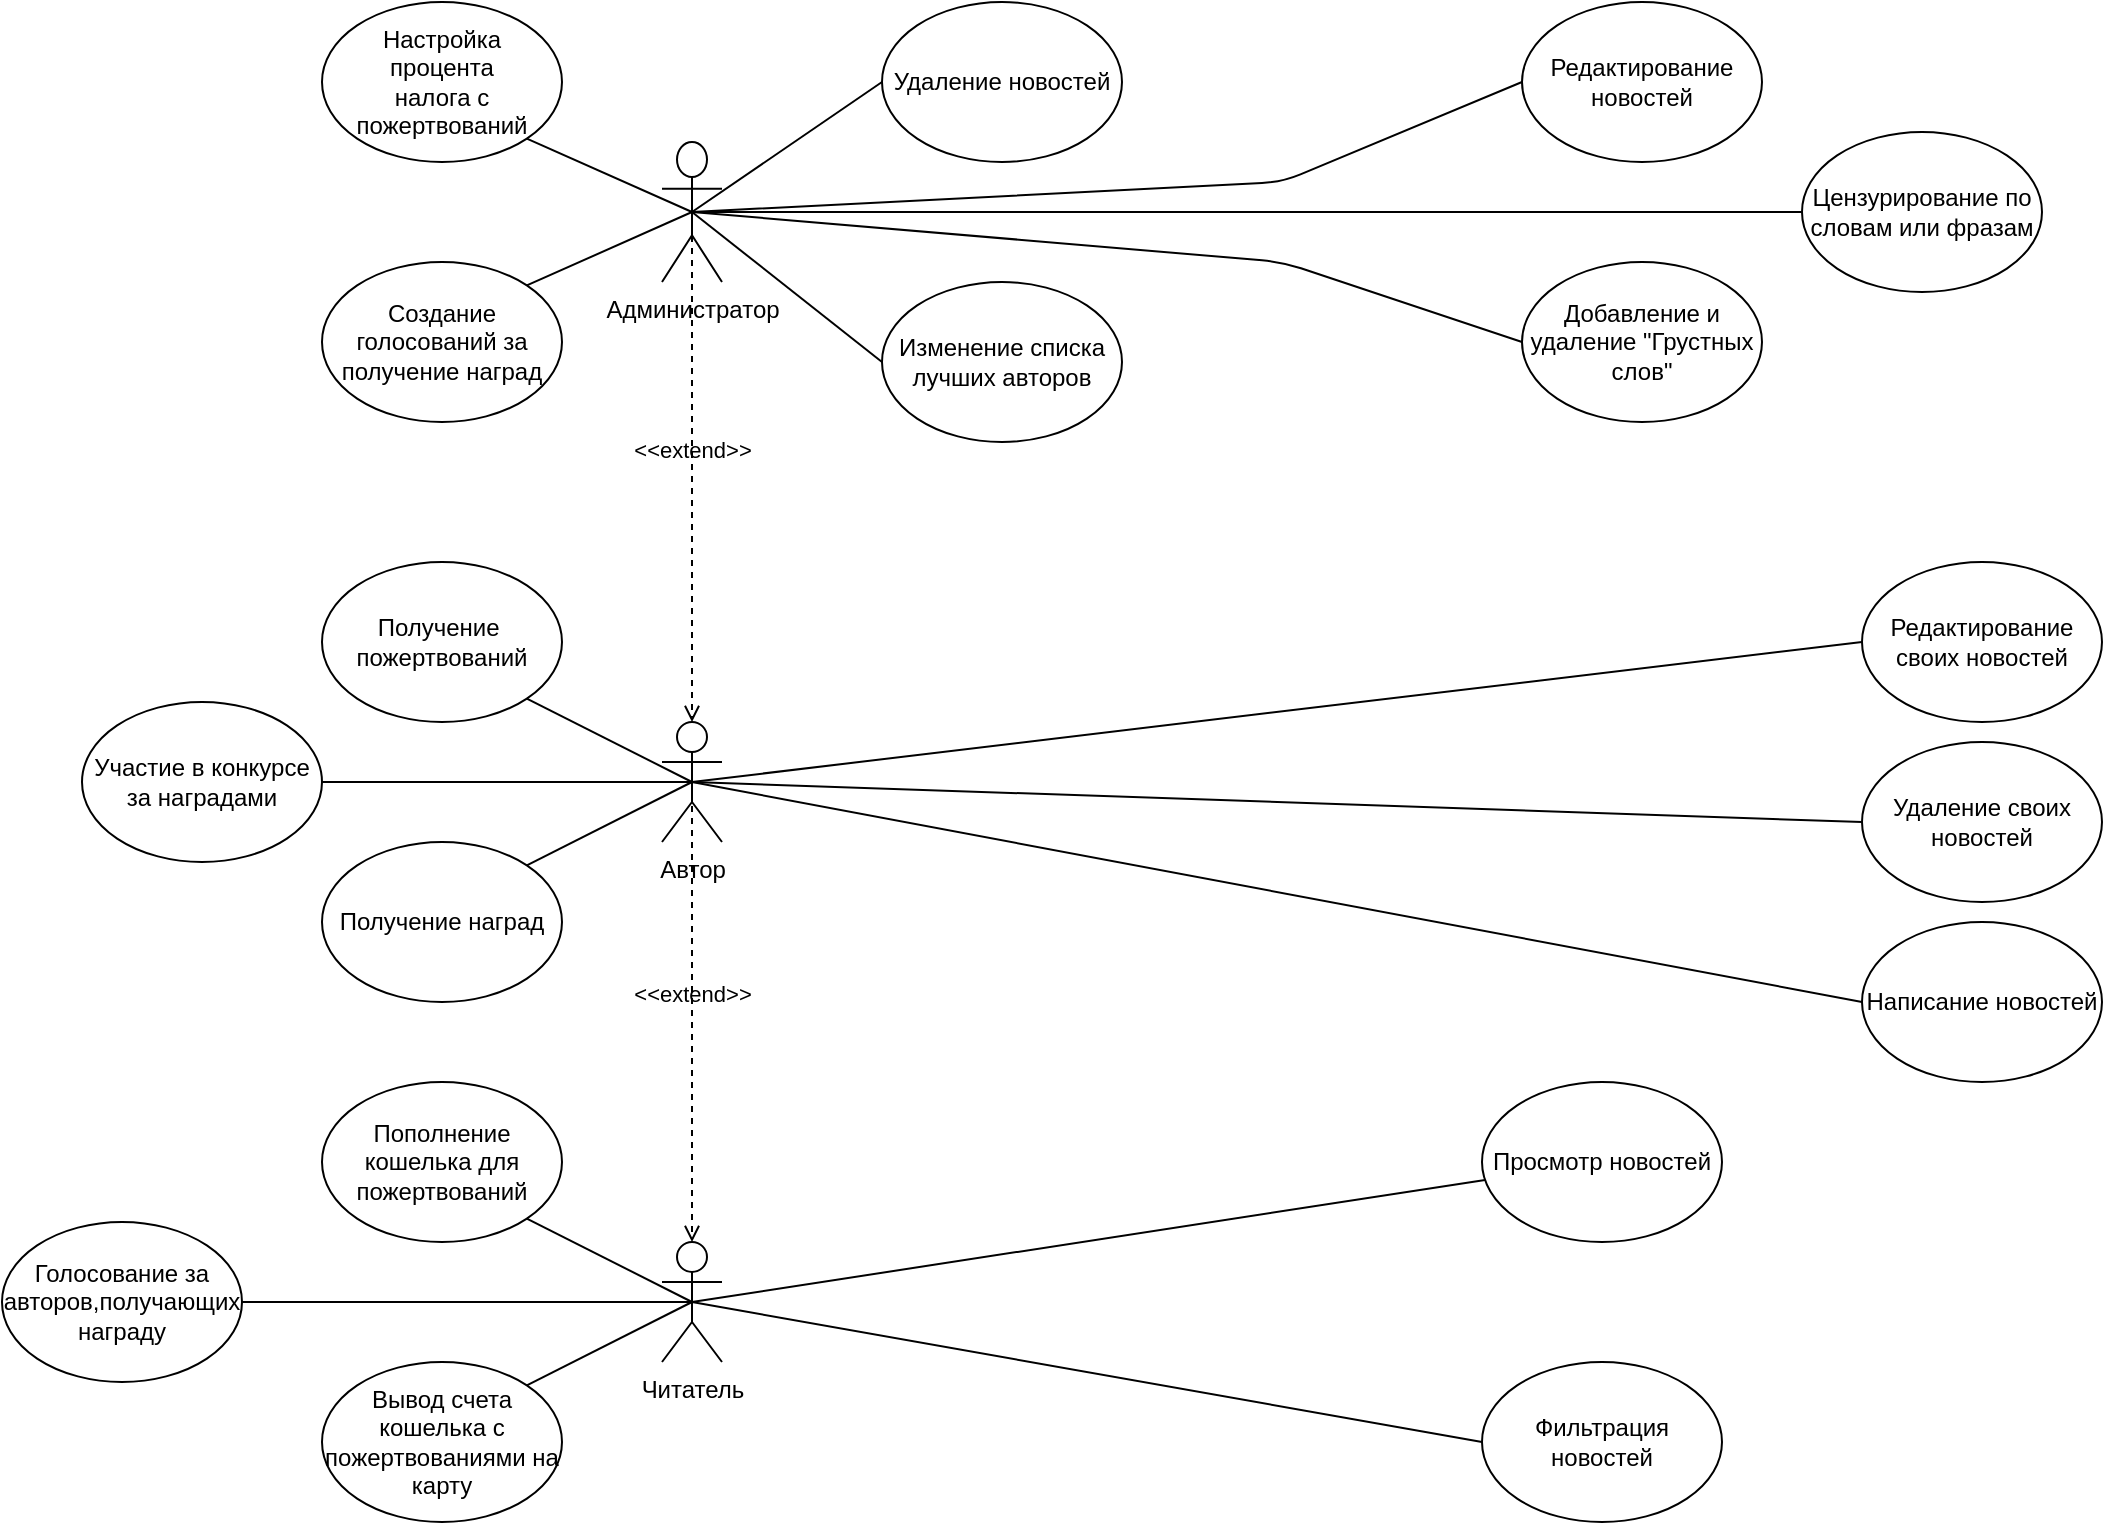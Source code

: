 <mxfile version="15.8.9" type="device"><diagram id="FjxDnnqk1fBWox1TciAd" name="Страница 1"><mxGraphModel dx="2201" dy="757" grid="1" gridSize="10" guides="1" tooltips="1" connect="1" arrows="1" fold="1" page="1" pageScale="1" pageWidth="827" pageHeight="1169" math="0" shadow="0"><root><mxCell id="0"/><mxCell id="1" parent="0"/><mxCell id="5-7WPENB4FjBxCnOiQCS-1" value="Администратор" style="shape=umlActor;verticalLabelPosition=bottom;verticalAlign=top;html=1;outlineConnect=0;" parent="1" vertex="1"><mxGeometry x="50" y="80" width="30" height="70" as="geometry"/></mxCell><mxCell id="5-7WPENB4FjBxCnOiQCS-2" value="Автор" style="shape=umlActor;verticalLabelPosition=bottom;verticalAlign=top;html=1;outlineConnect=0;" parent="1" vertex="1"><mxGeometry x="50" y="370" width="30" height="60" as="geometry"/></mxCell><mxCell id="5-7WPENB4FjBxCnOiQCS-3" value="Читатель" style="shape=umlActor;verticalLabelPosition=bottom;verticalAlign=top;html=1;outlineConnect=0;" parent="1" vertex="1"><mxGeometry x="50" y="630" width="30" height="60" as="geometry"/></mxCell><mxCell id="5-7WPENB4FjBxCnOiQCS-5" value="&amp;lt;&amp;lt;extend&amp;gt;&amp;gt;" style="html=1;verticalAlign=bottom;labelBackgroundColor=none;endArrow=open;endFill=0;dashed=1;exitX=0.5;exitY=0.5;exitDx=0;exitDy=0;exitPerimeter=0;" parent="1" source="5-7WPENB4FjBxCnOiQCS-1" target="5-7WPENB4FjBxCnOiQCS-2" edge="1"><mxGeometry width="160" relative="1" as="geometry"><mxPoint x="60" y="410" as="sourcePoint"/><mxPoint x="130" y="340" as="targetPoint"/></mxGeometry></mxCell><mxCell id="5-7WPENB4FjBxCnOiQCS-6" value="&amp;lt;&amp;lt;extend&amp;gt;&amp;gt;" style="html=1;verticalAlign=bottom;labelBackgroundColor=none;endArrow=open;endFill=0;dashed=1;exitX=0.5;exitY=0.5;exitDx=0;exitDy=0;exitPerimeter=0;entryX=0.5;entryY=0;entryDx=0;entryDy=0;entryPerimeter=0;" parent="1" source="5-7WPENB4FjBxCnOiQCS-2" target="5-7WPENB4FjBxCnOiQCS-3" edge="1"><mxGeometry width="160" relative="1" as="geometry"><mxPoint x="330" y="390" as="sourcePoint"/><mxPoint x="490" y="390" as="targetPoint"/></mxGeometry></mxCell><mxCell id="5-7WPENB4FjBxCnOiQCS-7" value="" style="endArrow=none;html=1;exitX=0.5;exitY=0.5;exitDx=0;exitDy=0;exitPerimeter=0;" parent="1" source="5-7WPENB4FjBxCnOiQCS-3" target="5-7WPENB4FjBxCnOiQCS-8" edge="1"><mxGeometry width="50" height="50" relative="1" as="geometry"><mxPoint x="390" y="420" as="sourcePoint"/><mxPoint x="440" y="370" as="targetPoint"/></mxGeometry></mxCell><mxCell id="5-7WPENB4FjBxCnOiQCS-8" value="Просмотр новостей" style="ellipse;whiteSpace=wrap;html=1;" parent="1" vertex="1"><mxGeometry x="460" y="550" width="120" height="80" as="geometry"/></mxCell><mxCell id="5-7WPENB4FjBxCnOiQCS-9" value="Фильтрация новостей" style="ellipse;whiteSpace=wrap;html=1;" parent="1" vertex="1"><mxGeometry x="460" y="690" width="120" height="80" as="geometry"/></mxCell><mxCell id="5-7WPENB4FjBxCnOiQCS-10" value="" style="endArrow=none;html=1;entryX=0;entryY=0.5;entryDx=0;entryDy=0;exitX=0.5;exitY=0.5;exitDx=0;exitDy=0;exitPerimeter=0;" parent="1" source="5-7WPENB4FjBxCnOiQCS-3" target="5-7WPENB4FjBxCnOiQCS-9" edge="1"><mxGeometry width="50" height="50" relative="1" as="geometry"><mxPoint x="140" y="690" as="sourcePoint"/><mxPoint x="440" y="370" as="targetPoint"/></mxGeometry></mxCell><mxCell id="5-7WPENB4FjBxCnOiQCS-18" value="Написание новостей" style="ellipse;whiteSpace=wrap;html=1;" parent="1" vertex="1"><mxGeometry x="650" y="470" width="120" height="80" as="geometry"/></mxCell><mxCell id="5-7WPENB4FjBxCnOiQCS-19" value="Редактирование своих новостей" style="ellipse;whiteSpace=wrap;html=1;" parent="1" vertex="1"><mxGeometry x="650" y="290" width="120" height="80" as="geometry"/></mxCell><mxCell id="5-7WPENB4FjBxCnOiQCS-20" value="Удаление своих новостей" style="ellipse;whiteSpace=wrap;html=1;" parent="1" vertex="1"><mxGeometry x="650" y="380" width="120" height="80" as="geometry"/></mxCell><mxCell id="5-7WPENB4FjBxCnOiQCS-21" value="" style="endArrow=none;html=1;exitX=0;exitY=0.5;exitDx=0;exitDy=0;entryX=0.5;entryY=0.5;entryDx=0;entryDy=0;entryPerimeter=0;" parent="1" source="5-7WPENB4FjBxCnOiQCS-18" target="5-7WPENB4FjBxCnOiQCS-2" edge="1"><mxGeometry width="50" height="50" relative="1" as="geometry"><mxPoint x="390" y="510" as="sourcePoint"/><mxPoint x="440" y="460" as="targetPoint"/></mxGeometry></mxCell><mxCell id="5-7WPENB4FjBxCnOiQCS-22" value="" style="endArrow=none;html=1;entryX=0;entryY=0.5;entryDx=0;entryDy=0;exitX=0.5;exitY=0.5;exitDx=0;exitDy=0;exitPerimeter=0;" parent="1" source="5-7WPENB4FjBxCnOiQCS-2" target="5-7WPENB4FjBxCnOiQCS-20" edge="1"><mxGeometry width="50" height="50" relative="1" as="geometry"><mxPoint x="130" y="350" as="sourcePoint"/><mxPoint x="440" y="460" as="targetPoint"/></mxGeometry></mxCell><mxCell id="5-7WPENB4FjBxCnOiQCS-26" value="" style="endArrow=none;html=1;exitX=0;exitY=0.5;exitDx=0;exitDy=0;entryX=0.5;entryY=0.5;entryDx=0;entryDy=0;entryPerimeter=0;" parent="1" source="5-7WPENB4FjBxCnOiQCS-19" target="5-7WPENB4FjBxCnOiQCS-2" edge="1"><mxGeometry width="50" height="50" relative="1" as="geometry"><mxPoint x="390" y="510" as="sourcePoint"/><mxPoint x="440" y="460" as="targetPoint"/></mxGeometry></mxCell><mxCell id="5-7WPENB4FjBxCnOiQCS-28" value="Удаление новостей" style="ellipse;whiteSpace=wrap;html=1;" parent="1" vertex="1"><mxGeometry x="160" y="10" width="120" height="80" as="geometry"/></mxCell><mxCell id="5-7WPENB4FjBxCnOiQCS-29" value="Редактирование новостей" style="ellipse;whiteSpace=wrap;html=1;" parent="1" vertex="1"><mxGeometry x="480" y="10" width="120" height="80" as="geometry"/></mxCell><mxCell id="5-7WPENB4FjBxCnOiQCS-30" value="Цензурирование по словам или фразам" style="ellipse;whiteSpace=wrap;html=1;" parent="1" vertex="1"><mxGeometry x="620" y="75" width="120" height="80" as="geometry"/></mxCell><mxCell id="5-7WPENB4FjBxCnOiQCS-31" value="" style="endArrow=none;html=1;exitX=0.5;exitY=0.5;exitDx=0;exitDy=0;exitPerimeter=0;entryX=0;entryY=0.5;entryDx=0;entryDy=0;" parent="1" source="5-7WPENB4FjBxCnOiQCS-1" target="5-7WPENB4FjBxCnOiQCS-28" edge="1"><mxGeometry width="50" height="50" relative="1" as="geometry"><mxPoint x="390" y="400" as="sourcePoint"/><mxPoint x="440" y="350" as="targetPoint"/></mxGeometry></mxCell><mxCell id="5-7WPENB4FjBxCnOiQCS-32" value="" style="endArrow=none;html=1;entryX=0;entryY=0.5;entryDx=0;entryDy=0;exitX=0.5;exitY=0.5;exitDx=0;exitDy=0;exitPerimeter=0;" parent="1" source="5-7WPENB4FjBxCnOiQCS-1" target="5-7WPENB4FjBxCnOiQCS-29" edge="1"><mxGeometry width="50" height="50" relative="1" as="geometry"><mxPoint x="450" y="280" as="sourcePoint"/><mxPoint x="500" y="230" as="targetPoint"/><Array as="points"><mxPoint x="360" y="100"/></Array></mxGeometry></mxCell><mxCell id="5-7WPENB4FjBxCnOiQCS-33" value="" style="endArrow=none;html=1;exitX=0;exitY=0.5;exitDx=0;exitDy=0;entryX=0.5;entryY=0.5;entryDx=0;entryDy=0;entryPerimeter=0;" parent="1" source="5-7WPENB4FjBxCnOiQCS-30" target="5-7WPENB4FjBxCnOiQCS-1" edge="1"><mxGeometry width="50" height="50" relative="1" as="geometry"><mxPoint x="470" y="240" as="sourcePoint"/><mxPoint x="520" y="190" as="targetPoint"/></mxGeometry></mxCell><mxCell id="5-7WPENB4FjBxCnOiQCS-34" value="Добавление и удаление &quot;Грустных слов&quot;" style="ellipse;whiteSpace=wrap;html=1;" parent="1" vertex="1"><mxGeometry x="480" y="140" width="120" height="80" as="geometry"/></mxCell><mxCell id="5-7WPENB4FjBxCnOiQCS-35" value="Изменение списка лучших авторов" style="ellipse;whiteSpace=wrap;html=1;" parent="1" vertex="1"><mxGeometry x="160" y="150" width="120" height="80" as="geometry"/></mxCell><mxCell id="5-7WPENB4FjBxCnOiQCS-36" value="" style="endArrow=none;html=1;entryX=0;entryY=0.5;entryDx=0;entryDy=0;exitX=0.5;exitY=0.5;exitDx=0;exitDy=0;exitPerimeter=0;" parent="1" source="5-7WPENB4FjBxCnOiQCS-1" target="5-7WPENB4FjBxCnOiQCS-35" edge="1"><mxGeometry width="50" height="50" relative="1" as="geometry"><mxPoint x="390" y="370" as="sourcePoint"/><mxPoint x="440" y="320" as="targetPoint"/></mxGeometry></mxCell><mxCell id="5-7WPENB4FjBxCnOiQCS-37" value="" style="endArrow=none;html=1;entryX=0;entryY=0.5;entryDx=0;entryDy=0;exitX=0.5;exitY=0.5;exitDx=0;exitDy=0;exitPerimeter=0;" parent="1" source="5-7WPENB4FjBxCnOiQCS-1" target="5-7WPENB4FjBxCnOiQCS-34" edge="1"><mxGeometry width="50" height="50" relative="1" as="geometry"><mxPoint x="390" y="370" as="sourcePoint"/><mxPoint x="440" y="320" as="targetPoint"/><Array as="points"><mxPoint x="360" y="140"/></Array></mxGeometry></mxCell><mxCell id="BkVUQfzsrZT-byk_qsRU-1" value="Настройка&lt;br&gt;процента&lt;br&gt;налога с пожертвований" style="ellipse;whiteSpace=wrap;html=1;" vertex="1" parent="1"><mxGeometry x="-120" y="10" width="120" height="80" as="geometry"/></mxCell><mxCell id="BkVUQfzsrZT-byk_qsRU-3" value="Получение&amp;nbsp; пожертвований" style="ellipse;whiteSpace=wrap;html=1;" vertex="1" parent="1"><mxGeometry x="-120" y="290" width="120" height="80" as="geometry"/></mxCell><mxCell id="BkVUQfzsrZT-byk_qsRU-4" value="Получение наград" style="ellipse;whiteSpace=wrap;html=1;" vertex="1" parent="1"><mxGeometry x="-120" y="430" width="120" height="80" as="geometry"/></mxCell><mxCell id="BkVUQfzsrZT-byk_qsRU-5" value="Пополнение кошелька для пожертвований" style="ellipse;whiteSpace=wrap;html=1;" vertex="1" parent="1"><mxGeometry x="-120" y="550" width="120" height="80" as="geometry"/></mxCell><mxCell id="BkVUQfzsrZT-byk_qsRU-6" value="Вывод счета кошелька с пожертвованиями на карту" style="ellipse;whiteSpace=wrap;html=1;" vertex="1" parent="1"><mxGeometry x="-120" y="690" width="120" height="80" as="geometry"/></mxCell><mxCell id="BkVUQfzsrZT-byk_qsRU-7" value="Голосование за авторов,получающих награду" style="ellipse;whiteSpace=wrap;html=1;" vertex="1" parent="1"><mxGeometry x="-280" y="620" width="120" height="80" as="geometry"/></mxCell><mxCell id="BkVUQfzsrZT-byk_qsRU-8" value="Создание голосований за получение наград" style="ellipse;whiteSpace=wrap;html=1;" vertex="1" parent="1"><mxGeometry x="-120" y="140" width="120" height="80" as="geometry"/></mxCell><mxCell id="BkVUQfzsrZT-byk_qsRU-9" value="" style="endArrow=none;html=1;entryX=1;entryY=0;entryDx=0;entryDy=0;exitX=0.5;exitY=0.5;exitDx=0;exitDy=0;exitPerimeter=0;" edge="1" parent="1" source="5-7WPENB4FjBxCnOiQCS-1" target="BkVUQfzsrZT-byk_qsRU-8"><mxGeometry width="50" height="50" relative="1" as="geometry"><mxPoint x="-10" y="120" as="sourcePoint"/><mxPoint x="170" y="200" as="targetPoint"/></mxGeometry></mxCell><mxCell id="BkVUQfzsrZT-byk_qsRU-10" value="" style="endArrow=none;html=1;entryX=1;entryY=1;entryDx=0;entryDy=0;exitX=0.5;exitY=0.5;exitDx=0;exitDy=0;exitPerimeter=0;" edge="1" parent="1" source="5-7WPENB4FjBxCnOiQCS-1" target="BkVUQfzsrZT-byk_qsRU-1"><mxGeometry width="50" height="50" relative="1" as="geometry"><mxPoint y="130" as="sourcePoint"/><mxPoint x="-50" y="150" as="targetPoint"/></mxGeometry></mxCell><mxCell id="BkVUQfzsrZT-byk_qsRU-11" value="Участие в конкурсе за наградами" style="ellipse;whiteSpace=wrap;html=1;" vertex="1" parent="1"><mxGeometry x="-240" y="360" width="120" height="80" as="geometry"/></mxCell><mxCell id="BkVUQfzsrZT-byk_qsRU-12" value="" style="endArrow=none;html=1;entryX=1;entryY=1;entryDx=0;entryDy=0;exitX=0.5;exitY=0.5;exitDx=0;exitDy=0;exitPerimeter=0;" edge="1" parent="1" source="5-7WPENB4FjBxCnOiQCS-2" target="BkVUQfzsrZT-byk_qsRU-3"><mxGeometry width="50" height="50" relative="1" as="geometry"><mxPoint x="-7.43" y="380" as="sourcePoint"/><mxPoint x="-90.004" y="416.716" as="targetPoint"/></mxGeometry></mxCell><mxCell id="BkVUQfzsrZT-byk_qsRU-13" value="" style="endArrow=none;html=1;entryX=0.5;entryY=0.5;entryDx=0;entryDy=0;entryPerimeter=0;exitX=1;exitY=0;exitDx=0;exitDy=0;" edge="1" parent="1" source="BkVUQfzsrZT-byk_qsRU-4" target="5-7WPENB4FjBxCnOiQCS-2"><mxGeometry width="50" height="50" relative="1" as="geometry"><mxPoint x="-30" y="400" as="sourcePoint"/><mxPoint x="-80.004" y="426.716" as="targetPoint"/></mxGeometry></mxCell><mxCell id="BkVUQfzsrZT-byk_qsRU-14" value="" style="endArrow=none;html=1;entryX=0.5;entryY=0.5;entryDx=0;entryDy=0;entryPerimeter=0;exitX=1;exitY=0.5;exitDx=0;exitDy=0;" edge="1" parent="1" source="BkVUQfzsrZT-byk_qsRU-11" target="5-7WPENB4FjBxCnOiQCS-2"><mxGeometry width="50" height="50" relative="1" as="geometry"><mxPoint x="-40" y="390" as="sourcePoint"/><mxPoint x="-70.004" y="436.716" as="targetPoint"/></mxGeometry></mxCell><mxCell id="BkVUQfzsrZT-byk_qsRU-15" value="" style="endArrow=none;html=1;entryX=0.5;entryY=0.5;entryDx=0;entryDy=0;entryPerimeter=0;exitX=1;exitY=0.5;exitDx=0;exitDy=0;" edge="1" parent="1" source="BkVUQfzsrZT-byk_qsRU-7" target="5-7WPENB4FjBxCnOiQCS-3"><mxGeometry width="50" height="50" relative="1" as="geometry"><mxPoint x="-290" y="730" as="sourcePoint"/><mxPoint x="-390" y="690" as="targetPoint"/></mxGeometry></mxCell><mxCell id="BkVUQfzsrZT-byk_qsRU-16" value="" style="endArrow=none;html=1;entryX=1;entryY=1;entryDx=0;entryDy=0;exitX=0.5;exitY=0.5;exitDx=0;exitDy=0;exitPerimeter=0;" edge="1" parent="1" source="5-7WPENB4FjBxCnOiQCS-3" target="BkVUQfzsrZT-byk_qsRU-5"><mxGeometry width="50" height="50" relative="1" as="geometry"><mxPoint x="-280" y="740" as="sourcePoint"/><mxPoint x="-380" y="700" as="targetPoint"/></mxGeometry></mxCell><mxCell id="BkVUQfzsrZT-byk_qsRU-17" value="" style="endArrow=none;html=1;exitX=0.5;exitY=0.5;exitDx=0;exitDy=0;exitPerimeter=0;entryX=1;entryY=0;entryDx=0;entryDy=0;" edge="1" parent="1" source="5-7WPENB4FjBxCnOiQCS-3" target="BkVUQfzsrZT-byk_qsRU-6"><mxGeometry width="50" height="50" relative="1" as="geometry"><mxPoint x="-270" y="750" as="sourcePoint"/><mxPoint x="-370" y="710" as="targetPoint"/></mxGeometry></mxCell></root></mxGraphModel></diagram></mxfile>